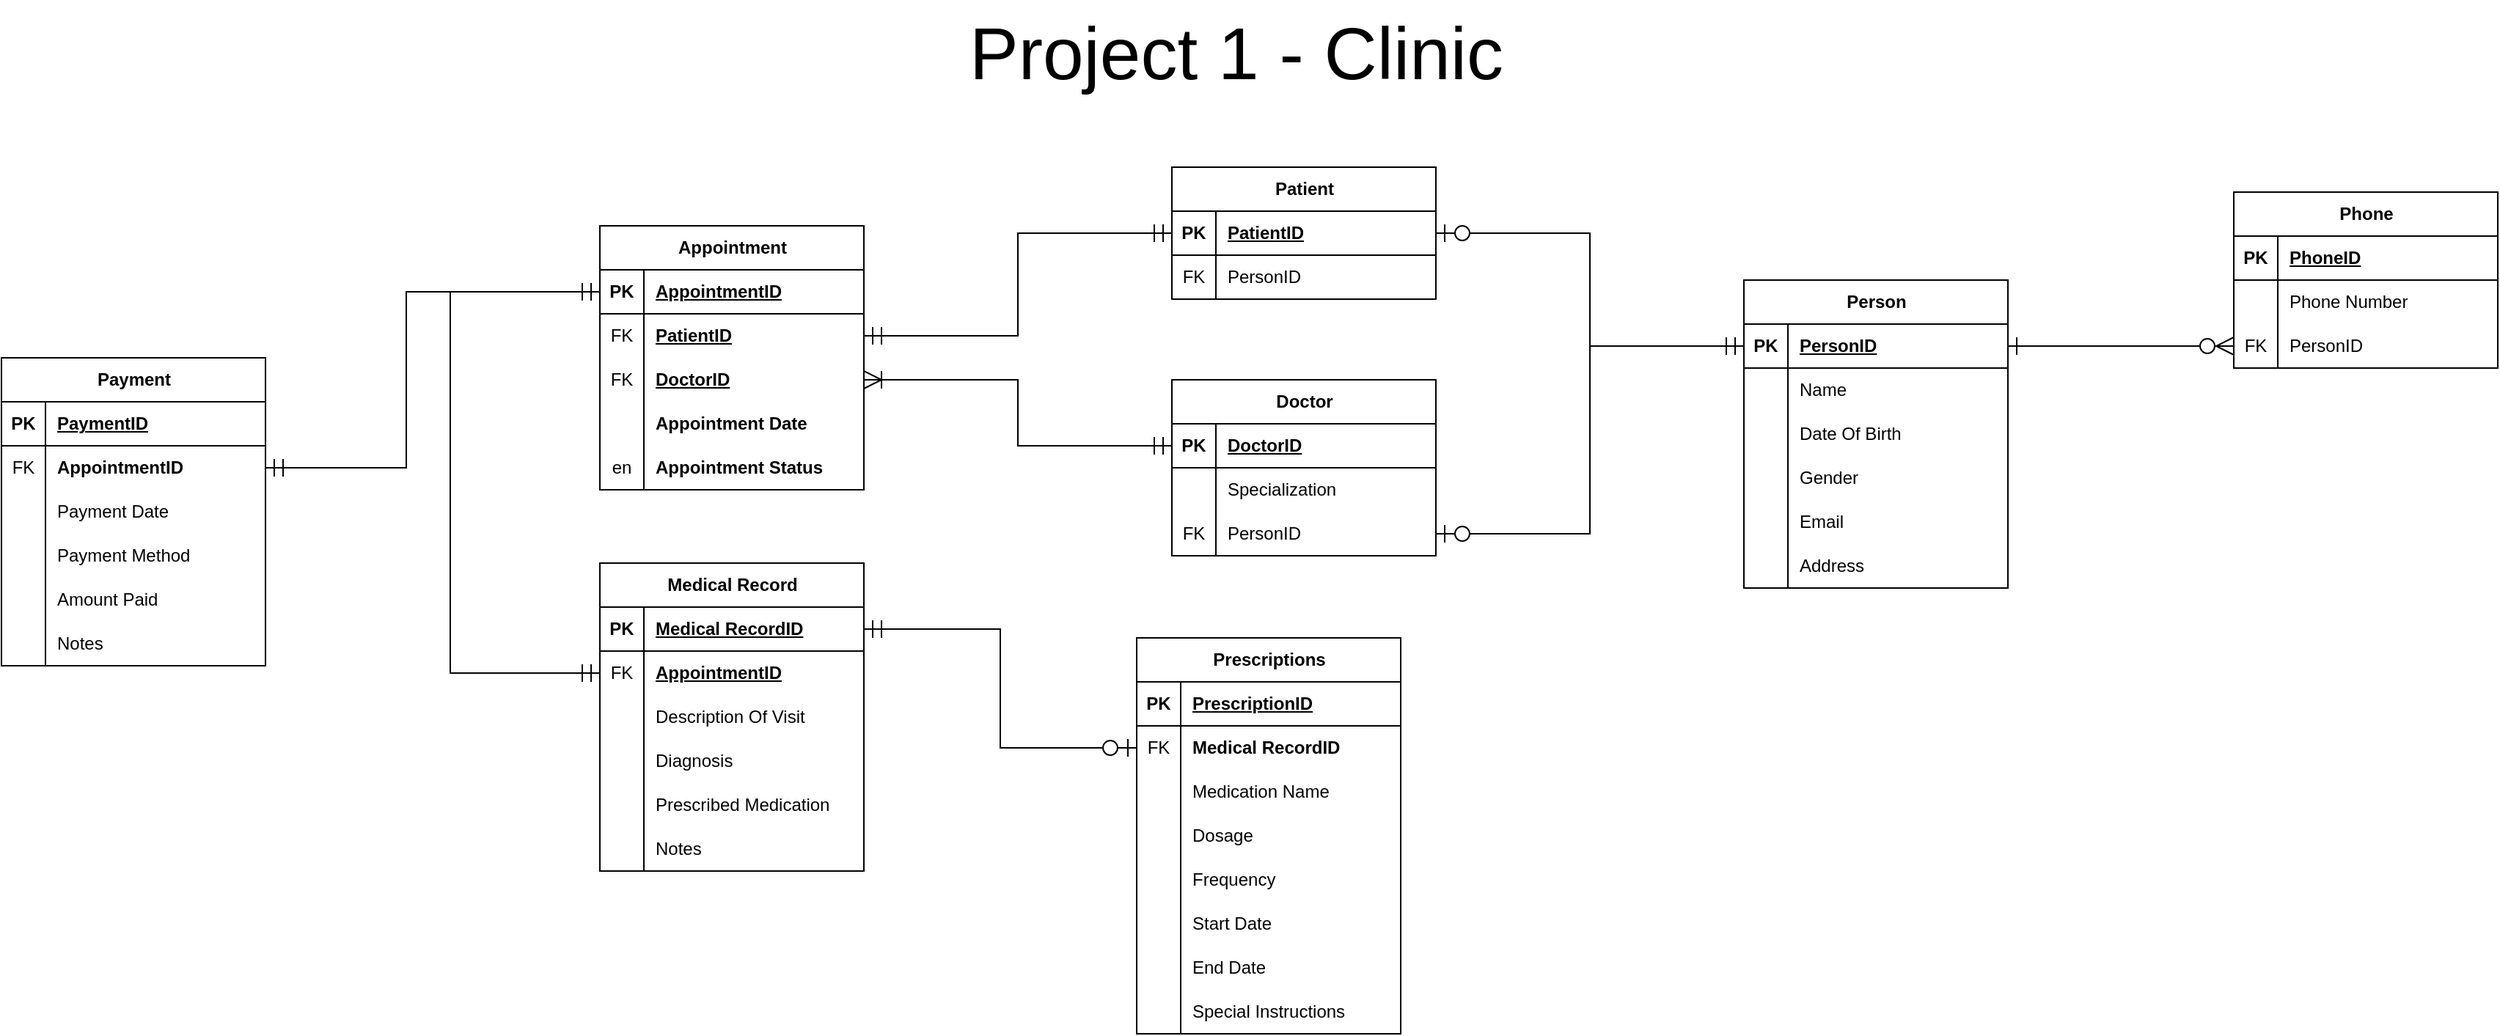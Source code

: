 <mxfile version="24.4.6" type="device">
  <diagram name="Page-1" id="sollO8gdgz1tEUIQxANr">
    <mxGraphModel dx="2232" dy="1382" grid="0" gridSize="10" guides="1" tooltips="1" connect="1" arrows="1" fold="1" page="0" pageScale="1" pageWidth="827" pageHeight="1169" math="0" shadow="0">
      <root>
        <mxCell id="0" />
        <mxCell id="1" parent="0" />
        <mxCell id="BUMtzfQrT7jrrL1EDe_z-1" value="Person" style="shape=table;startSize=30;container=1;collapsible=1;childLayout=tableLayout;fixedRows=1;rowLines=0;fontStyle=1;align=center;resizeLast=1;html=1;" vertex="1" parent="1">
          <mxGeometry x="799" y="115" width="180" height="210" as="geometry" />
        </mxCell>
        <mxCell id="BUMtzfQrT7jrrL1EDe_z-2" value="" style="shape=tableRow;horizontal=0;startSize=0;swimlaneHead=0;swimlaneBody=0;fillColor=none;collapsible=0;dropTarget=0;points=[[0,0.5],[1,0.5]];portConstraint=eastwest;top=0;left=0;right=0;bottom=1;" vertex="1" parent="BUMtzfQrT7jrrL1EDe_z-1">
          <mxGeometry y="30" width="180" height="30" as="geometry" />
        </mxCell>
        <mxCell id="BUMtzfQrT7jrrL1EDe_z-3" value="PK" style="shape=partialRectangle;connectable=0;fillColor=none;top=0;left=0;bottom=0;right=0;fontStyle=1;overflow=hidden;whiteSpace=wrap;html=1;" vertex="1" parent="BUMtzfQrT7jrrL1EDe_z-2">
          <mxGeometry width="30" height="30" as="geometry">
            <mxRectangle width="30" height="30" as="alternateBounds" />
          </mxGeometry>
        </mxCell>
        <mxCell id="BUMtzfQrT7jrrL1EDe_z-4" value="PersonID" style="shape=partialRectangle;connectable=0;fillColor=none;top=0;left=0;bottom=0;right=0;align=left;spacingLeft=6;fontStyle=5;overflow=hidden;whiteSpace=wrap;html=1;" vertex="1" parent="BUMtzfQrT7jrrL1EDe_z-2">
          <mxGeometry x="30" width="150" height="30" as="geometry">
            <mxRectangle width="150" height="30" as="alternateBounds" />
          </mxGeometry>
        </mxCell>
        <mxCell id="BUMtzfQrT7jrrL1EDe_z-5" value="" style="shape=tableRow;horizontal=0;startSize=0;swimlaneHead=0;swimlaneBody=0;fillColor=none;collapsible=0;dropTarget=0;points=[[0,0.5],[1,0.5]];portConstraint=eastwest;top=0;left=0;right=0;bottom=0;" vertex="1" parent="BUMtzfQrT7jrrL1EDe_z-1">
          <mxGeometry y="60" width="180" height="30" as="geometry" />
        </mxCell>
        <mxCell id="BUMtzfQrT7jrrL1EDe_z-6" value="" style="shape=partialRectangle;connectable=0;fillColor=none;top=0;left=0;bottom=0;right=0;editable=1;overflow=hidden;whiteSpace=wrap;html=1;" vertex="1" parent="BUMtzfQrT7jrrL1EDe_z-5">
          <mxGeometry width="30" height="30" as="geometry">
            <mxRectangle width="30" height="30" as="alternateBounds" />
          </mxGeometry>
        </mxCell>
        <mxCell id="BUMtzfQrT7jrrL1EDe_z-7" value="Name" style="shape=partialRectangle;connectable=0;fillColor=none;top=0;left=0;bottom=0;right=0;align=left;spacingLeft=6;overflow=hidden;whiteSpace=wrap;html=1;" vertex="1" parent="BUMtzfQrT7jrrL1EDe_z-5">
          <mxGeometry x="30" width="150" height="30" as="geometry">
            <mxRectangle width="150" height="30" as="alternateBounds" />
          </mxGeometry>
        </mxCell>
        <mxCell id="BUMtzfQrT7jrrL1EDe_z-8" value="" style="shape=tableRow;horizontal=0;startSize=0;swimlaneHead=0;swimlaneBody=0;fillColor=none;collapsible=0;dropTarget=0;points=[[0,0.5],[1,0.5]];portConstraint=eastwest;top=0;left=0;right=0;bottom=0;" vertex="1" parent="BUMtzfQrT7jrrL1EDe_z-1">
          <mxGeometry y="90" width="180" height="30" as="geometry" />
        </mxCell>
        <mxCell id="BUMtzfQrT7jrrL1EDe_z-9" value="" style="shape=partialRectangle;connectable=0;fillColor=none;top=0;left=0;bottom=0;right=0;editable=1;overflow=hidden;whiteSpace=wrap;html=1;" vertex="1" parent="BUMtzfQrT7jrrL1EDe_z-8">
          <mxGeometry width="30" height="30" as="geometry">
            <mxRectangle width="30" height="30" as="alternateBounds" />
          </mxGeometry>
        </mxCell>
        <mxCell id="BUMtzfQrT7jrrL1EDe_z-10" value="Date Of Birth" style="shape=partialRectangle;connectable=0;fillColor=none;top=0;left=0;bottom=0;right=0;align=left;spacingLeft=6;overflow=hidden;whiteSpace=wrap;html=1;" vertex="1" parent="BUMtzfQrT7jrrL1EDe_z-8">
          <mxGeometry x="30" width="150" height="30" as="geometry">
            <mxRectangle width="150" height="30" as="alternateBounds" />
          </mxGeometry>
        </mxCell>
        <mxCell id="BUMtzfQrT7jrrL1EDe_z-11" value="" style="shape=tableRow;horizontal=0;startSize=0;swimlaneHead=0;swimlaneBody=0;fillColor=none;collapsible=0;dropTarget=0;points=[[0,0.5],[1,0.5]];portConstraint=eastwest;top=0;left=0;right=0;bottom=0;" vertex="1" parent="BUMtzfQrT7jrrL1EDe_z-1">
          <mxGeometry y="120" width="180" height="30" as="geometry" />
        </mxCell>
        <mxCell id="BUMtzfQrT7jrrL1EDe_z-12" value="" style="shape=partialRectangle;connectable=0;fillColor=none;top=0;left=0;bottom=0;right=0;editable=1;overflow=hidden;whiteSpace=wrap;html=1;" vertex="1" parent="BUMtzfQrT7jrrL1EDe_z-11">
          <mxGeometry width="30" height="30" as="geometry">
            <mxRectangle width="30" height="30" as="alternateBounds" />
          </mxGeometry>
        </mxCell>
        <mxCell id="BUMtzfQrT7jrrL1EDe_z-13" value="Gender" style="shape=partialRectangle;connectable=0;fillColor=none;top=0;left=0;bottom=0;right=0;align=left;spacingLeft=6;overflow=hidden;whiteSpace=wrap;html=1;" vertex="1" parent="BUMtzfQrT7jrrL1EDe_z-11">
          <mxGeometry x="30" width="150" height="30" as="geometry">
            <mxRectangle width="150" height="30" as="alternateBounds" />
          </mxGeometry>
        </mxCell>
        <mxCell id="BUMtzfQrT7jrrL1EDe_z-31" value="" style="shape=tableRow;horizontal=0;startSize=0;swimlaneHead=0;swimlaneBody=0;fillColor=none;collapsible=0;dropTarget=0;points=[[0,0.5],[1,0.5]];portConstraint=eastwest;top=0;left=0;right=0;bottom=0;" vertex="1" parent="BUMtzfQrT7jrrL1EDe_z-1">
          <mxGeometry y="150" width="180" height="30" as="geometry" />
        </mxCell>
        <mxCell id="BUMtzfQrT7jrrL1EDe_z-32" value="" style="shape=partialRectangle;connectable=0;fillColor=none;top=0;left=0;bottom=0;right=0;editable=1;overflow=hidden;whiteSpace=wrap;html=1;" vertex="1" parent="BUMtzfQrT7jrrL1EDe_z-31">
          <mxGeometry width="30" height="30" as="geometry">
            <mxRectangle width="30" height="30" as="alternateBounds" />
          </mxGeometry>
        </mxCell>
        <mxCell id="BUMtzfQrT7jrrL1EDe_z-33" value="Email" style="shape=partialRectangle;connectable=0;fillColor=none;top=0;left=0;bottom=0;right=0;align=left;spacingLeft=6;overflow=hidden;whiteSpace=wrap;html=1;" vertex="1" parent="BUMtzfQrT7jrrL1EDe_z-31">
          <mxGeometry x="30" width="150" height="30" as="geometry">
            <mxRectangle width="150" height="30" as="alternateBounds" />
          </mxGeometry>
        </mxCell>
        <mxCell id="BUMtzfQrT7jrrL1EDe_z-34" value="" style="shape=tableRow;horizontal=0;startSize=0;swimlaneHead=0;swimlaneBody=0;fillColor=none;collapsible=0;dropTarget=0;points=[[0,0.5],[1,0.5]];portConstraint=eastwest;top=0;left=0;right=0;bottom=0;" vertex="1" parent="BUMtzfQrT7jrrL1EDe_z-1">
          <mxGeometry y="180" width="180" height="30" as="geometry" />
        </mxCell>
        <mxCell id="BUMtzfQrT7jrrL1EDe_z-35" value="" style="shape=partialRectangle;connectable=0;fillColor=none;top=0;left=0;bottom=0;right=0;editable=1;overflow=hidden;whiteSpace=wrap;html=1;" vertex="1" parent="BUMtzfQrT7jrrL1EDe_z-34">
          <mxGeometry width="30" height="30" as="geometry">
            <mxRectangle width="30" height="30" as="alternateBounds" />
          </mxGeometry>
        </mxCell>
        <mxCell id="BUMtzfQrT7jrrL1EDe_z-36" value="Address" style="shape=partialRectangle;connectable=0;fillColor=none;top=0;left=0;bottom=0;right=0;align=left;spacingLeft=6;overflow=hidden;whiteSpace=wrap;html=1;" vertex="1" parent="BUMtzfQrT7jrrL1EDe_z-34">
          <mxGeometry x="30" width="150" height="30" as="geometry">
            <mxRectangle width="150" height="30" as="alternateBounds" />
          </mxGeometry>
        </mxCell>
        <mxCell id="BUMtzfQrT7jrrL1EDe_z-14" value="Phone" style="shape=table;startSize=30;container=1;collapsible=1;childLayout=tableLayout;fixedRows=1;rowLines=0;fontStyle=1;align=center;resizeLast=1;html=1;" vertex="1" parent="1">
          <mxGeometry x="1133" y="55" width="180" height="120" as="geometry" />
        </mxCell>
        <mxCell id="BUMtzfQrT7jrrL1EDe_z-15" value="" style="shape=tableRow;horizontal=0;startSize=0;swimlaneHead=0;swimlaneBody=0;fillColor=none;collapsible=0;dropTarget=0;points=[[0,0.5],[1,0.5]];portConstraint=eastwest;top=0;left=0;right=0;bottom=1;" vertex="1" parent="BUMtzfQrT7jrrL1EDe_z-14">
          <mxGeometry y="30" width="180" height="30" as="geometry" />
        </mxCell>
        <mxCell id="BUMtzfQrT7jrrL1EDe_z-16" value="PK" style="shape=partialRectangle;connectable=0;fillColor=none;top=0;left=0;bottom=0;right=0;fontStyle=1;overflow=hidden;whiteSpace=wrap;html=1;" vertex="1" parent="BUMtzfQrT7jrrL1EDe_z-15">
          <mxGeometry width="30" height="30" as="geometry">
            <mxRectangle width="30" height="30" as="alternateBounds" />
          </mxGeometry>
        </mxCell>
        <mxCell id="BUMtzfQrT7jrrL1EDe_z-17" value="PhoneID" style="shape=partialRectangle;connectable=0;fillColor=none;top=0;left=0;bottom=0;right=0;align=left;spacingLeft=6;fontStyle=5;overflow=hidden;whiteSpace=wrap;html=1;" vertex="1" parent="BUMtzfQrT7jrrL1EDe_z-15">
          <mxGeometry x="30" width="150" height="30" as="geometry">
            <mxRectangle width="150" height="30" as="alternateBounds" />
          </mxGeometry>
        </mxCell>
        <mxCell id="BUMtzfQrT7jrrL1EDe_z-18" value="" style="shape=tableRow;horizontal=0;startSize=0;swimlaneHead=0;swimlaneBody=0;fillColor=none;collapsible=0;dropTarget=0;points=[[0,0.5],[1,0.5]];portConstraint=eastwest;top=0;left=0;right=0;bottom=0;" vertex="1" parent="BUMtzfQrT7jrrL1EDe_z-14">
          <mxGeometry y="60" width="180" height="30" as="geometry" />
        </mxCell>
        <mxCell id="BUMtzfQrT7jrrL1EDe_z-19" value="" style="shape=partialRectangle;connectable=0;fillColor=none;top=0;left=0;bottom=0;right=0;editable=1;overflow=hidden;whiteSpace=wrap;html=1;" vertex="1" parent="BUMtzfQrT7jrrL1EDe_z-18">
          <mxGeometry width="30" height="30" as="geometry">
            <mxRectangle width="30" height="30" as="alternateBounds" />
          </mxGeometry>
        </mxCell>
        <mxCell id="BUMtzfQrT7jrrL1EDe_z-20" value="Phone Number" style="shape=partialRectangle;connectable=0;fillColor=none;top=0;left=0;bottom=0;right=0;align=left;spacingLeft=6;overflow=hidden;whiteSpace=wrap;html=1;" vertex="1" parent="BUMtzfQrT7jrrL1EDe_z-18">
          <mxGeometry x="30" width="150" height="30" as="geometry">
            <mxRectangle width="150" height="30" as="alternateBounds" />
          </mxGeometry>
        </mxCell>
        <mxCell id="BUMtzfQrT7jrrL1EDe_z-24" value="" style="shape=tableRow;horizontal=0;startSize=0;swimlaneHead=0;swimlaneBody=0;fillColor=none;collapsible=0;dropTarget=0;points=[[0,0.5],[1,0.5]];portConstraint=eastwest;top=0;left=0;right=0;bottom=0;" vertex="1" parent="BUMtzfQrT7jrrL1EDe_z-14">
          <mxGeometry y="90" width="180" height="30" as="geometry" />
        </mxCell>
        <mxCell id="BUMtzfQrT7jrrL1EDe_z-25" value="FK" style="shape=partialRectangle;connectable=0;fillColor=none;top=0;left=0;bottom=0;right=0;editable=1;overflow=hidden;whiteSpace=wrap;html=1;" vertex="1" parent="BUMtzfQrT7jrrL1EDe_z-24">
          <mxGeometry width="30" height="30" as="geometry">
            <mxRectangle width="30" height="30" as="alternateBounds" />
          </mxGeometry>
        </mxCell>
        <mxCell id="BUMtzfQrT7jrrL1EDe_z-26" value="PersonID" style="shape=partialRectangle;connectable=0;fillColor=none;top=0;left=0;bottom=0;right=0;align=left;spacingLeft=6;overflow=hidden;whiteSpace=wrap;html=1;" vertex="1" parent="BUMtzfQrT7jrrL1EDe_z-24">
          <mxGeometry x="30" width="150" height="30" as="geometry">
            <mxRectangle width="150" height="30" as="alternateBounds" />
          </mxGeometry>
        </mxCell>
        <mxCell id="BUMtzfQrT7jrrL1EDe_z-30" style="edgeStyle=orthogonalEdgeStyle;rounded=0;orthogonalLoop=1;jettySize=auto;html=1;entryX=1;entryY=0.5;entryDx=0;entryDy=0;endSize=10;startSize=10;endArrow=ERone;endFill=0;startArrow=ERzeroToMany;startFill=0;" edge="1" parent="1" source="BUMtzfQrT7jrrL1EDe_z-24" target="BUMtzfQrT7jrrL1EDe_z-2">
          <mxGeometry relative="1" as="geometry" />
        </mxCell>
        <mxCell id="BUMtzfQrT7jrrL1EDe_z-37" value="Patient" style="shape=table;startSize=30;container=1;collapsible=1;childLayout=tableLayout;fixedRows=1;rowLines=0;fontStyle=1;align=center;resizeLast=1;html=1;" vertex="1" parent="1">
          <mxGeometry x="409" y="38" width="180" height="90" as="geometry" />
        </mxCell>
        <mxCell id="BUMtzfQrT7jrrL1EDe_z-38" value="" style="shape=tableRow;horizontal=0;startSize=0;swimlaneHead=0;swimlaneBody=0;fillColor=none;collapsible=0;dropTarget=0;points=[[0,0.5],[1,0.5]];portConstraint=eastwest;top=0;left=0;right=0;bottom=1;" vertex="1" parent="BUMtzfQrT7jrrL1EDe_z-37">
          <mxGeometry y="30" width="180" height="30" as="geometry" />
        </mxCell>
        <mxCell id="BUMtzfQrT7jrrL1EDe_z-39" value="PK" style="shape=partialRectangle;connectable=0;fillColor=none;top=0;left=0;bottom=0;right=0;fontStyle=1;overflow=hidden;whiteSpace=wrap;html=1;" vertex="1" parent="BUMtzfQrT7jrrL1EDe_z-38">
          <mxGeometry width="30" height="30" as="geometry">
            <mxRectangle width="30" height="30" as="alternateBounds" />
          </mxGeometry>
        </mxCell>
        <mxCell id="BUMtzfQrT7jrrL1EDe_z-40" value="PatientID" style="shape=partialRectangle;connectable=0;fillColor=none;top=0;left=0;bottom=0;right=0;align=left;spacingLeft=6;fontStyle=5;overflow=hidden;whiteSpace=wrap;html=1;" vertex="1" parent="BUMtzfQrT7jrrL1EDe_z-38">
          <mxGeometry x="30" width="150" height="30" as="geometry">
            <mxRectangle width="150" height="30" as="alternateBounds" />
          </mxGeometry>
        </mxCell>
        <mxCell id="BUMtzfQrT7jrrL1EDe_z-41" value="" style="shape=tableRow;horizontal=0;startSize=0;swimlaneHead=0;swimlaneBody=0;fillColor=none;collapsible=0;dropTarget=0;points=[[0,0.5],[1,0.5]];portConstraint=eastwest;top=0;left=0;right=0;bottom=0;" vertex="1" parent="BUMtzfQrT7jrrL1EDe_z-37">
          <mxGeometry y="60" width="180" height="30" as="geometry" />
        </mxCell>
        <mxCell id="BUMtzfQrT7jrrL1EDe_z-42" value="FK" style="shape=partialRectangle;connectable=0;fillColor=none;top=0;left=0;bottom=0;right=0;editable=1;overflow=hidden;whiteSpace=wrap;html=1;" vertex="1" parent="BUMtzfQrT7jrrL1EDe_z-41">
          <mxGeometry width="30" height="30" as="geometry">
            <mxRectangle width="30" height="30" as="alternateBounds" />
          </mxGeometry>
        </mxCell>
        <mxCell id="BUMtzfQrT7jrrL1EDe_z-43" value="PersonID" style="shape=partialRectangle;connectable=0;fillColor=none;top=0;left=0;bottom=0;right=0;align=left;spacingLeft=6;overflow=hidden;whiteSpace=wrap;html=1;" vertex="1" parent="BUMtzfQrT7jrrL1EDe_z-41">
          <mxGeometry x="30" width="150" height="30" as="geometry">
            <mxRectangle width="150" height="30" as="alternateBounds" />
          </mxGeometry>
        </mxCell>
        <mxCell id="BUMtzfQrT7jrrL1EDe_z-50" style="edgeStyle=orthogonalEdgeStyle;rounded=0;orthogonalLoop=1;jettySize=auto;html=1;endArrow=ERzeroToOne;endFill=0;startArrow=ERmandOne;startFill=0;endSize=10;startSize=10;" edge="1" parent="1" source="BUMtzfQrT7jrrL1EDe_z-2" target="BUMtzfQrT7jrrL1EDe_z-38">
          <mxGeometry relative="1" as="geometry" />
        </mxCell>
        <mxCell id="BUMtzfQrT7jrrL1EDe_z-51" value="Doctor" style="shape=table;startSize=30;container=1;collapsible=1;childLayout=tableLayout;fixedRows=1;rowLines=0;fontStyle=1;align=center;resizeLast=1;html=1;" vertex="1" parent="1">
          <mxGeometry x="409" y="183" width="180" height="120" as="geometry" />
        </mxCell>
        <mxCell id="BUMtzfQrT7jrrL1EDe_z-52" value="" style="shape=tableRow;horizontal=0;startSize=0;swimlaneHead=0;swimlaneBody=0;fillColor=none;collapsible=0;dropTarget=0;points=[[0,0.5],[1,0.5]];portConstraint=eastwest;top=0;left=0;right=0;bottom=1;" vertex="1" parent="BUMtzfQrT7jrrL1EDe_z-51">
          <mxGeometry y="30" width="180" height="30" as="geometry" />
        </mxCell>
        <mxCell id="BUMtzfQrT7jrrL1EDe_z-53" value="PK" style="shape=partialRectangle;connectable=0;fillColor=none;top=0;left=0;bottom=0;right=0;fontStyle=1;overflow=hidden;whiteSpace=wrap;html=1;" vertex="1" parent="BUMtzfQrT7jrrL1EDe_z-52">
          <mxGeometry width="30" height="30" as="geometry">
            <mxRectangle width="30" height="30" as="alternateBounds" />
          </mxGeometry>
        </mxCell>
        <mxCell id="BUMtzfQrT7jrrL1EDe_z-54" value="&lt;span style=&quot;text-align: center; text-wrap: nowrap;&quot;&gt;DoctorID&lt;/span&gt;" style="shape=partialRectangle;connectable=0;fillColor=none;top=0;left=0;bottom=0;right=0;align=left;spacingLeft=6;fontStyle=5;overflow=hidden;whiteSpace=wrap;html=1;" vertex="1" parent="BUMtzfQrT7jrrL1EDe_z-52">
          <mxGeometry x="30" width="150" height="30" as="geometry">
            <mxRectangle width="150" height="30" as="alternateBounds" />
          </mxGeometry>
        </mxCell>
        <mxCell id="BUMtzfQrT7jrrL1EDe_z-55" value="" style="shape=tableRow;horizontal=0;startSize=0;swimlaneHead=0;swimlaneBody=0;fillColor=none;collapsible=0;dropTarget=0;points=[[0,0.5],[1,0.5]];portConstraint=eastwest;top=0;left=0;right=0;bottom=0;" vertex="1" parent="BUMtzfQrT7jrrL1EDe_z-51">
          <mxGeometry y="60" width="180" height="30" as="geometry" />
        </mxCell>
        <mxCell id="BUMtzfQrT7jrrL1EDe_z-56" value="" style="shape=partialRectangle;connectable=0;fillColor=none;top=0;left=0;bottom=0;right=0;editable=1;overflow=hidden;whiteSpace=wrap;html=1;" vertex="1" parent="BUMtzfQrT7jrrL1EDe_z-55">
          <mxGeometry width="30" height="30" as="geometry">
            <mxRectangle width="30" height="30" as="alternateBounds" />
          </mxGeometry>
        </mxCell>
        <mxCell id="BUMtzfQrT7jrrL1EDe_z-57" value="Specialization" style="shape=partialRectangle;connectable=0;fillColor=none;top=0;left=0;bottom=0;right=0;align=left;spacingLeft=6;overflow=hidden;whiteSpace=wrap;html=1;" vertex="1" parent="BUMtzfQrT7jrrL1EDe_z-55">
          <mxGeometry x="30" width="150" height="30" as="geometry">
            <mxRectangle width="150" height="30" as="alternateBounds" />
          </mxGeometry>
        </mxCell>
        <mxCell id="BUMtzfQrT7jrrL1EDe_z-58" value="" style="shape=tableRow;horizontal=0;startSize=0;swimlaneHead=0;swimlaneBody=0;fillColor=none;collapsible=0;dropTarget=0;points=[[0,0.5],[1,0.5]];portConstraint=eastwest;top=0;left=0;right=0;bottom=0;" vertex="1" parent="BUMtzfQrT7jrrL1EDe_z-51">
          <mxGeometry y="90" width="180" height="30" as="geometry" />
        </mxCell>
        <mxCell id="BUMtzfQrT7jrrL1EDe_z-59" value="FK" style="shape=partialRectangle;connectable=0;fillColor=none;top=0;left=0;bottom=0;right=0;editable=1;overflow=hidden;whiteSpace=wrap;html=1;" vertex="1" parent="BUMtzfQrT7jrrL1EDe_z-58">
          <mxGeometry width="30" height="30" as="geometry">
            <mxRectangle width="30" height="30" as="alternateBounds" />
          </mxGeometry>
        </mxCell>
        <mxCell id="BUMtzfQrT7jrrL1EDe_z-60" value="PersonID" style="shape=partialRectangle;connectable=0;fillColor=none;top=0;left=0;bottom=0;right=0;align=left;spacingLeft=6;overflow=hidden;whiteSpace=wrap;html=1;" vertex="1" parent="BUMtzfQrT7jrrL1EDe_z-58">
          <mxGeometry x="30" width="150" height="30" as="geometry">
            <mxRectangle width="150" height="30" as="alternateBounds" />
          </mxGeometry>
        </mxCell>
        <mxCell id="BUMtzfQrT7jrrL1EDe_z-64" style="edgeStyle=orthogonalEdgeStyle;rounded=0;orthogonalLoop=1;jettySize=auto;html=1;startArrow=ERmandOne;startFill=0;endArrow=ERzeroToOne;endFill=0;endSize=10;startSize=10;" edge="1" parent="1" source="BUMtzfQrT7jrrL1EDe_z-2" target="BUMtzfQrT7jrrL1EDe_z-58">
          <mxGeometry relative="1" as="geometry">
            <mxPoint x="656" y="269" as="targetPoint" />
          </mxGeometry>
        </mxCell>
        <mxCell id="BUMtzfQrT7jrrL1EDe_z-65" value="Appointment" style="shape=table;startSize=30;container=1;collapsible=1;childLayout=tableLayout;fixedRows=1;rowLines=0;fontStyle=1;align=center;resizeLast=1;html=1;" vertex="1" parent="1">
          <mxGeometry x="19" y="78" width="180" height="180" as="geometry" />
        </mxCell>
        <mxCell id="BUMtzfQrT7jrrL1EDe_z-66" value="" style="shape=tableRow;horizontal=0;startSize=0;swimlaneHead=0;swimlaneBody=0;fillColor=none;collapsible=0;dropTarget=0;points=[[0,0.5],[1,0.5]];portConstraint=eastwest;top=0;left=0;right=0;bottom=1;" vertex="1" parent="BUMtzfQrT7jrrL1EDe_z-65">
          <mxGeometry y="30" width="180" height="30" as="geometry" />
        </mxCell>
        <mxCell id="BUMtzfQrT7jrrL1EDe_z-67" value="PK" style="shape=partialRectangle;connectable=0;fillColor=none;top=0;left=0;bottom=0;right=0;fontStyle=1;overflow=hidden;whiteSpace=wrap;html=1;" vertex="1" parent="BUMtzfQrT7jrrL1EDe_z-66">
          <mxGeometry width="30" height="30" as="geometry">
            <mxRectangle width="30" height="30" as="alternateBounds" />
          </mxGeometry>
        </mxCell>
        <mxCell id="BUMtzfQrT7jrrL1EDe_z-68" value="AppointmentID" style="shape=partialRectangle;connectable=0;fillColor=none;top=0;left=0;bottom=0;right=0;align=left;spacingLeft=6;fontStyle=5;overflow=hidden;whiteSpace=wrap;html=1;" vertex="1" parent="BUMtzfQrT7jrrL1EDe_z-66">
          <mxGeometry x="30" width="150" height="30" as="geometry">
            <mxRectangle width="150" height="30" as="alternateBounds" />
          </mxGeometry>
        </mxCell>
        <mxCell id="BUMtzfQrT7jrrL1EDe_z-69" value="" style="shape=tableRow;horizontal=0;startSize=0;swimlaneHead=0;swimlaneBody=0;fillColor=none;collapsible=0;dropTarget=0;points=[[0,0.5],[1,0.5]];portConstraint=eastwest;top=0;left=0;right=0;bottom=0;" vertex="1" parent="BUMtzfQrT7jrrL1EDe_z-65">
          <mxGeometry y="60" width="180" height="30" as="geometry" />
        </mxCell>
        <mxCell id="BUMtzfQrT7jrrL1EDe_z-70" value="FK" style="shape=partialRectangle;connectable=0;fillColor=none;top=0;left=0;bottom=0;right=0;editable=1;overflow=hidden;whiteSpace=wrap;html=1;" vertex="1" parent="BUMtzfQrT7jrrL1EDe_z-69">
          <mxGeometry width="30" height="30" as="geometry">
            <mxRectangle width="30" height="30" as="alternateBounds" />
          </mxGeometry>
        </mxCell>
        <mxCell id="BUMtzfQrT7jrrL1EDe_z-71" value="&lt;span style=&quot;font-weight: 700; text-decoration-line: underline;&quot;&gt;PatientID&lt;/span&gt;" style="shape=partialRectangle;connectable=0;fillColor=none;top=0;left=0;bottom=0;right=0;align=left;spacingLeft=6;overflow=hidden;whiteSpace=wrap;html=1;" vertex="1" parent="BUMtzfQrT7jrrL1EDe_z-69">
          <mxGeometry x="30" width="150" height="30" as="geometry">
            <mxRectangle width="150" height="30" as="alternateBounds" />
          </mxGeometry>
        </mxCell>
        <mxCell id="BUMtzfQrT7jrrL1EDe_z-72" value="" style="shape=tableRow;horizontal=0;startSize=0;swimlaneHead=0;swimlaneBody=0;fillColor=none;collapsible=0;dropTarget=0;points=[[0,0.5],[1,0.5]];portConstraint=eastwest;top=0;left=0;right=0;bottom=0;" vertex="1" parent="BUMtzfQrT7jrrL1EDe_z-65">
          <mxGeometry y="90" width="180" height="30" as="geometry" />
        </mxCell>
        <mxCell id="BUMtzfQrT7jrrL1EDe_z-73" value="FK" style="shape=partialRectangle;connectable=0;fillColor=none;top=0;left=0;bottom=0;right=0;editable=1;overflow=hidden;whiteSpace=wrap;html=1;" vertex="1" parent="BUMtzfQrT7jrrL1EDe_z-72">
          <mxGeometry width="30" height="30" as="geometry">
            <mxRectangle width="30" height="30" as="alternateBounds" />
          </mxGeometry>
        </mxCell>
        <mxCell id="BUMtzfQrT7jrrL1EDe_z-74" value="&lt;span style=&quot;font-weight: 700; text-align: center; text-wrap: nowrap; text-decoration-line: underline;&quot;&gt;DoctorID&lt;/span&gt;" style="shape=partialRectangle;connectable=0;fillColor=none;top=0;left=0;bottom=0;right=0;align=left;spacingLeft=6;overflow=hidden;whiteSpace=wrap;html=1;" vertex="1" parent="BUMtzfQrT7jrrL1EDe_z-72">
          <mxGeometry x="30" width="150" height="30" as="geometry">
            <mxRectangle width="150" height="30" as="alternateBounds" />
          </mxGeometry>
        </mxCell>
        <mxCell id="BUMtzfQrT7jrrL1EDe_z-75" value="" style="shape=tableRow;horizontal=0;startSize=0;swimlaneHead=0;swimlaneBody=0;fillColor=none;collapsible=0;dropTarget=0;points=[[0,0.5],[1,0.5]];portConstraint=eastwest;top=0;left=0;right=0;bottom=0;" vertex="1" parent="BUMtzfQrT7jrrL1EDe_z-65">
          <mxGeometry y="120" width="180" height="30" as="geometry" />
        </mxCell>
        <mxCell id="BUMtzfQrT7jrrL1EDe_z-76" value="" style="shape=partialRectangle;connectable=0;fillColor=none;top=0;left=0;bottom=0;right=0;editable=1;overflow=hidden;whiteSpace=wrap;html=1;" vertex="1" parent="BUMtzfQrT7jrrL1EDe_z-75">
          <mxGeometry width="30" height="30" as="geometry">
            <mxRectangle width="30" height="30" as="alternateBounds" />
          </mxGeometry>
        </mxCell>
        <mxCell id="BUMtzfQrT7jrrL1EDe_z-77" value="&lt;span style=&quot;font-weight: 700; text-align: center; text-wrap: nowrap;&quot;&gt;Appointment Date&lt;/span&gt;" style="shape=partialRectangle;connectable=0;fillColor=none;top=0;left=0;bottom=0;right=0;align=left;spacingLeft=6;overflow=hidden;whiteSpace=wrap;html=1;" vertex="1" parent="BUMtzfQrT7jrrL1EDe_z-75">
          <mxGeometry x="30" width="150" height="30" as="geometry">
            <mxRectangle width="150" height="30" as="alternateBounds" />
          </mxGeometry>
        </mxCell>
        <mxCell id="BUMtzfQrT7jrrL1EDe_z-78" value="" style="shape=tableRow;horizontal=0;startSize=0;swimlaneHead=0;swimlaneBody=0;fillColor=none;collapsible=0;dropTarget=0;points=[[0,0.5],[1,0.5]];portConstraint=eastwest;top=0;left=0;right=0;bottom=0;" vertex="1" parent="BUMtzfQrT7jrrL1EDe_z-65">
          <mxGeometry y="150" width="180" height="30" as="geometry" />
        </mxCell>
        <mxCell id="BUMtzfQrT7jrrL1EDe_z-79" value="en" style="shape=partialRectangle;connectable=0;fillColor=none;top=0;left=0;bottom=0;right=0;editable=1;overflow=hidden;whiteSpace=wrap;html=1;" vertex="1" parent="BUMtzfQrT7jrrL1EDe_z-78">
          <mxGeometry width="30" height="30" as="geometry">
            <mxRectangle width="30" height="30" as="alternateBounds" />
          </mxGeometry>
        </mxCell>
        <mxCell id="BUMtzfQrT7jrrL1EDe_z-80" value="&lt;span style=&quot;font-weight: 700; text-align: center; text-wrap: nowrap;&quot;&gt;Appointment Status&lt;/span&gt;" style="shape=partialRectangle;connectable=0;fillColor=none;top=0;left=0;bottom=0;right=0;align=left;spacingLeft=6;overflow=hidden;whiteSpace=wrap;html=1;" vertex="1" parent="BUMtzfQrT7jrrL1EDe_z-78">
          <mxGeometry x="30" width="150" height="30" as="geometry">
            <mxRectangle width="150" height="30" as="alternateBounds" />
          </mxGeometry>
        </mxCell>
        <mxCell id="BUMtzfQrT7jrrL1EDe_z-81" style="edgeStyle=orthogonalEdgeStyle;rounded=0;orthogonalLoop=1;jettySize=auto;html=1;endArrow=ERmandOne;endFill=0;startArrow=ERmandOne;startFill=0;endSize=10;startSize=10;" edge="1" parent="1" source="BUMtzfQrT7jrrL1EDe_z-38" target="BUMtzfQrT7jrrL1EDe_z-69">
          <mxGeometry relative="1" as="geometry" />
        </mxCell>
        <mxCell id="BUMtzfQrT7jrrL1EDe_z-82" style="edgeStyle=orthogonalEdgeStyle;rounded=0;orthogonalLoop=1;jettySize=auto;html=1;entryX=1;entryY=0.5;entryDx=0;entryDy=0;endArrow=ERoneToMany;endFill=0;startArrow=ERmandOne;startFill=0;endSize=10;startSize=10;" edge="1" parent="1" source="BUMtzfQrT7jrrL1EDe_z-52" target="BUMtzfQrT7jrrL1EDe_z-72">
          <mxGeometry relative="1" as="geometry" />
        </mxCell>
        <mxCell id="BUMtzfQrT7jrrL1EDe_z-83" value="Medical Record" style="shape=table;startSize=30;container=1;collapsible=1;childLayout=tableLayout;fixedRows=1;rowLines=0;fontStyle=1;align=center;resizeLast=1;html=1;" vertex="1" parent="1">
          <mxGeometry x="19" y="308" width="180" height="210" as="geometry" />
        </mxCell>
        <mxCell id="BUMtzfQrT7jrrL1EDe_z-84" value="" style="shape=tableRow;horizontal=0;startSize=0;swimlaneHead=0;swimlaneBody=0;fillColor=none;collapsible=0;dropTarget=0;points=[[0,0.5],[1,0.5]];portConstraint=eastwest;top=0;left=0;right=0;bottom=1;" vertex="1" parent="BUMtzfQrT7jrrL1EDe_z-83">
          <mxGeometry y="30" width="180" height="30" as="geometry" />
        </mxCell>
        <mxCell id="BUMtzfQrT7jrrL1EDe_z-85" value="PK" style="shape=partialRectangle;connectable=0;fillColor=none;top=0;left=0;bottom=0;right=0;fontStyle=1;overflow=hidden;whiteSpace=wrap;html=1;" vertex="1" parent="BUMtzfQrT7jrrL1EDe_z-84">
          <mxGeometry width="30" height="30" as="geometry">
            <mxRectangle width="30" height="30" as="alternateBounds" />
          </mxGeometry>
        </mxCell>
        <mxCell id="BUMtzfQrT7jrrL1EDe_z-86" value="&lt;span style=&quot;text-align: center; text-wrap: nowrap;&quot;&gt;Medical RecordID&lt;/span&gt;" style="shape=partialRectangle;connectable=0;fillColor=none;top=0;left=0;bottom=0;right=0;align=left;spacingLeft=6;fontStyle=5;overflow=hidden;whiteSpace=wrap;html=1;" vertex="1" parent="BUMtzfQrT7jrrL1EDe_z-84">
          <mxGeometry x="30" width="150" height="30" as="geometry">
            <mxRectangle width="150" height="30" as="alternateBounds" />
          </mxGeometry>
        </mxCell>
        <mxCell id="BUMtzfQrT7jrrL1EDe_z-87" value="" style="shape=tableRow;horizontal=0;startSize=0;swimlaneHead=0;swimlaneBody=0;fillColor=none;collapsible=0;dropTarget=0;points=[[0,0.5],[1,0.5]];portConstraint=eastwest;top=0;left=0;right=0;bottom=0;" vertex="1" parent="BUMtzfQrT7jrrL1EDe_z-83">
          <mxGeometry y="60" width="180" height="30" as="geometry" />
        </mxCell>
        <mxCell id="BUMtzfQrT7jrrL1EDe_z-88" value="FK" style="shape=partialRectangle;connectable=0;fillColor=none;top=0;left=0;bottom=0;right=0;editable=1;overflow=hidden;whiteSpace=wrap;html=1;" vertex="1" parent="BUMtzfQrT7jrrL1EDe_z-87">
          <mxGeometry width="30" height="30" as="geometry">
            <mxRectangle width="30" height="30" as="alternateBounds" />
          </mxGeometry>
        </mxCell>
        <mxCell id="BUMtzfQrT7jrrL1EDe_z-89" value="&lt;span style=&quot;font-weight: 700; text-decoration-line: underline;&quot;&gt;AppointmentID&lt;/span&gt;" style="shape=partialRectangle;connectable=0;fillColor=none;top=0;left=0;bottom=0;right=0;align=left;spacingLeft=6;overflow=hidden;whiteSpace=wrap;html=1;" vertex="1" parent="BUMtzfQrT7jrrL1EDe_z-87">
          <mxGeometry x="30" width="150" height="30" as="geometry">
            <mxRectangle width="150" height="30" as="alternateBounds" />
          </mxGeometry>
        </mxCell>
        <mxCell id="BUMtzfQrT7jrrL1EDe_z-93" value="" style="shape=tableRow;horizontal=0;startSize=0;swimlaneHead=0;swimlaneBody=0;fillColor=none;collapsible=0;dropTarget=0;points=[[0,0.5],[1,0.5]];portConstraint=eastwest;top=0;left=0;right=0;bottom=0;" vertex="1" parent="BUMtzfQrT7jrrL1EDe_z-83">
          <mxGeometry y="90" width="180" height="30" as="geometry" />
        </mxCell>
        <mxCell id="BUMtzfQrT7jrrL1EDe_z-94" value="" style="shape=partialRectangle;connectable=0;fillColor=none;top=0;left=0;bottom=0;right=0;editable=1;overflow=hidden;whiteSpace=wrap;html=1;" vertex="1" parent="BUMtzfQrT7jrrL1EDe_z-93">
          <mxGeometry width="30" height="30" as="geometry">
            <mxRectangle width="30" height="30" as="alternateBounds" />
          </mxGeometry>
        </mxCell>
        <mxCell id="BUMtzfQrT7jrrL1EDe_z-95" value="Description Of Visit" style="shape=partialRectangle;connectable=0;fillColor=none;top=0;left=0;bottom=0;right=0;align=left;spacingLeft=6;overflow=hidden;whiteSpace=wrap;html=1;" vertex="1" parent="BUMtzfQrT7jrrL1EDe_z-93">
          <mxGeometry x="30" width="150" height="30" as="geometry">
            <mxRectangle width="150" height="30" as="alternateBounds" />
          </mxGeometry>
        </mxCell>
        <mxCell id="BUMtzfQrT7jrrL1EDe_z-96" value="" style="shape=tableRow;horizontal=0;startSize=0;swimlaneHead=0;swimlaneBody=0;fillColor=none;collapsible=0;dropTarget=0;points=[[0,0.5],[1,0.5]];portConstraint=eastwest;top=0;left=0;right=0;bottom=0;" vertex="1" parent="BUMtzfQrT7jrrL1EDe_z-83">
          <mxGeometry y="120" width="180" height="30" as="geometry" />
        </mxCell>
        <mxCell id="BUMtzfQrT7jrrL1EDe_z-97" value="" style="shape=partialRectangle;connectable=0;fillColor=none;top=0;left=0;bottom=0;right=0;editable=1;overflow=hidden;whiteSpace=wrap;html=1;" vertex="1" parent="BUMtzfQrT7jrrL1EDe_z-96">
          <mxGeometry width="30" height="30" as="geometry">
            <mxRectangle width="30" height="30" as="alternateBounds" />
          </mxGeometry>
        </mxCell>
        <mxCell id="BUMtzfQrT7jrrL1EDe_z-98" value="Diagnosis" style="shape=partialRectangle;connectable=0;fillColor=none;top=0;left=0;bottom=0;right=0;align=left;spacingLeft=6;overflow=hidden;whiteSpace=wrap;html=1;" vertex="1" parent="BUMtzfQrT7jrrL1EDe_z-96">
          <mxGeometry x="30" width="150" height="30" as="geometry">
            <mxRectangle width="150" height="30" as="alternateBounds" />
          </mxGeometry>
        </mxCell>
        <mxCell id="BUMtzfQrT7jrrL1EDe_z-99" value="" style="shape=tableRow;horizontal=0;startSize=0;swimlaneHead=0;swimlaneBody=0;fillColor=none;collapsible=0;dropTarget=0;points=[[0,0.5],[1,0.5]];portConstraint=eastwest;top=0;left=0;right=0;bottom=0;" vertex="1" parent="BUMtzfQrT7jrrL1EDe_z-83">
          <mxGeometry y="150" width="180" height="30" as="geometry" />
        </mxCell>
        <mxCell id="BUMtzfQrT7jrrL1EDe_z-100" value="" style="shape=partialRectangle;connectable=0;fillColor=none;top=0;left=0;bottom=0;right=0;editable=1;overflow=hidden;whiteSpace=wrap;html=1;" vertex="1" parent="BUMtzfQrT7jrrL1EDe_z-99">
          <mxGeometry width="30" height="30" as="geometry">
            <mxRectangle width="30" height="30" as="alternateBounds" />
          </mxGeometry>
        </mxCell>
        <mxCell id="BUMtzfQrT7jrrL1EDe_z-101" value="Prescribed Medication" style="shape=partialRectangle;connectable=0;fillColor=none;top=0;left=0;bottom=0;right=0;align=left;spacingLeft=6;overflow=hidden;whiteSpace=wrap;html=1;" vertex="1" parent="BUMtzfQrT7jrrL1EDe_z-99">
          <mxGeometry x="30" width="150" height="30" as="geometry">
            <mxRectangle width="150" height="30" as="alternateBounds" />
          </mxGeometry>
        </mxCell>
        <mxCell id="BUMtzfQrT7jrrL1EDe_z-102" value="" style="shape=tableRow;horizontal=0;startSize=0;swimlaneHead=0;swimlaneBody=0;fillColor=none;collapsible=0;dropTarget=0;points=[[0,0.5],[1,0.5]];portConstraint=eastwest;top=0;left=0;right=0;bottom=0;" vertex="1" parent="BUMtzfQrT7jrrL1EDe_z-83">
          <mxGeometry y="180" width="180" height="30" as="geometry" />
        </mxCell>
        <mxCell id="BUMtzfQrT7jrrL1EDe_z-103" value="" style="shape=partialRectangle;connectable=0;fillColor=none;top=0;left=0;bottom=0;right=0;editable=1;overflow=hidden;whiteSpace=wrap;html=1;" vertex="1" parent="BUMtzfQrT7jrrL1EDe_z-102">
          <mxGeometry width="30" height="30" as="geometry">
            <mxRectangle width="30" height="30" as="alternateBounds" />
          </mxGeometry>
        </mxCell>
        <mxCell id="BUMtzfQrT7jrrL1EDe_z-104" value="Notes" style="shape=partialRectangle;connectable=0;fillColor=none;top=0;left=0;bottom=0;right=0;align=left;spacingLeft=6;overflow=hidden;whiteSpace=wrap;html=1;" vertex="1" parent="BUMtzfQrT7jrrL1EDe_z-102">
          <mxGeometry x="30" width="150" height="30" as="geometry">
            <mxRectangle width="150" height="30" as="alternateBounds" />
          </mxGeometry>
        </mxCell>
        <mxCell id="BUMtzfQrT7jrrL1EDe_z-105" style="edgeStyle=orthogonalEdgeStyle;rounded=0;orthogonalLoop=1;jettySize=auto;html=1;entryX=0;entryY=0.5;entryDx=0;entryDy=0;endArrow=ERmandOne;endFill=0;startArrow=ERmandOne;startFill=0;endSize=10;startSize=10;" edge="1" parent="1" source="BUMtzfQrT7jrrL1EDe_z-87" target="BUMtzfQrT7jrrL1EDe_z-66">
          <mxGeometry relative="1" as="geometry">
            <Array as="points">
              <mxPoint x="-83" y="383" />
              <mxPoint x="-83" y="123" />
            </Array>
          </mxGeometry>
        </mxCell>
        <mxCell id="BUMtzfQrT7jrrL1EDe_z-106" value="Prescriptions" style="shape=table;startSize=30;container=1;collapsible=1;childLayout=tableLayout;fixedRows=1;rowLines=0;fontStyle=1;align=center;resizeLast=1;html=1;" vertex="1" parent="1">
          <mxGeometry x="385" y="359" width="180" height="270" as="geometry" />
        </mxCell>
        <mxCell id="BUMtzfQrT7jrrL1EDe_z-107" value="" style="shape=tableRow;horizontal=0;startSize=0;swimlaneHead=0;swimlaneBody=0;fillColor=none;collapsible=0;dropTarget=0;points=[[0,0.5],[1,0.5]];portConstraint=eastwest;top=0;left=0;right=0;bottom=1;" vertex="1" parent="BUMtzfQrT7jrrL1EDe_z-106">
          <mxGeometry y="30" width="180" height="30" as="geometry" />
        </mxCell>
        <mxCell id="BUMtzfQrT7jrrL1EDe_z-108" value="PK" style="shape=partialRectangle;connectable=0;fillColor=none;top=0;left=0;bottom=0;right=0;fontStyle=1;overflow=hidden;whiteSpace=wrap;html=1;" vertex="1" parent="BUMtzfQrT7jrrL1EDe_z-107">
          <mxGeometry width="30" height="30" as="geometry">
            <mxRectangle width="30" height="30" as="alternateBounds" />
          </mxGeometry>
        </mxCell>
        <mxCell id="BUMtzfQrT7jrrL1EDe_z-109" value="&lt;span style=&quot;text-align: center; text-wrap: nowrap;&quot;&gt;PrescriptionID&lt;/span&gt;" style="shape=partialRectangle;connectable=0;fillColor=none;top=0;left=0;bottom=0;right=0;align=left;spacingLeft=6;fontStyle=5;overflow=hidden;whiteSpace=wrap;html=1;" vertex="1" parent="BUMtzfQrT7jrrL1EDe_z-107">
          <mxGeometry x="30" width="150" height="30" as="geometry">
            <mxRectangle width="150" height="30" as="alternateBounds" />
          </mxGeometry>
        </mxCell>
        <mxCell id="BUMtzfQrT7jrrL1EDe_z-110" value="" style="shape=tableRow;horizontal=0;startSize=0;swimlaneHead=0;swimlaneBody=0;fillColor=none;collapsible=0;dropTarget=0;points=[[0,0.5],[1,0.5]];portConstraint=eastwest;top=0;left=0;right=0;bottom=0;" vertex="1" parent="BUMtzfQrT7jrrL1EDe_z-106">
          <mxGeometry y="60" width="180" height="30" as="geometry" />
        </mxCell>
        <mxCell id="BUMtzfQrT7jrrL1EDe_z-111" value="FK" style="shape=partialRectangle;connectable=0;fillColor=none;top=0;left=0;bottom=0;right=0;editable=1;overflow=hidden;whiteSpace=wrap;html=1;" vertex="1" parent="BUMtzfQrT7jrrL1EDe_z-110">
          <mxGeometry width="30" height="30" as="geometry">
            <mxRectangle width="30" height="30" as="alternateBounds" />
          </mxGeometry>
        </mxCell>
        <mxCell id="BUMtzfQrT7jrrL1EDe_z-112" value="&lt;span style=&quot;font-weight: 700; text-align: center; text-wrap: nowrap;&quot;&gt;Medical RecordID&lt;/span&gt;" style="shape=partialRectangle;connectable=0;fillColor=none;top=0;left=0;bottom=0;right=0;align=left;spacingLeft=6;overflow=hidden;whiteSpace=wrap;html=1;" vertex="1" parent="BUMtzfQrT7jrrL1EDe_z-110">
          <mxGeometry x="30" width="150" height="30" as="geometry">
            <mxRectangle width="150" height="30" as="alternateBounds" />
          </mxGeometry>
        </mxCell>
        <mxCell id="BUMtzfQrT7jrrL1EDe_z-113" value="" style="shape=tableRow;horizontal=0;startSize=0;swimlaneHead=0;swimlaneBody=0;fillColor=none;collapsible=0;dropTarget=0;points=[[0,0.5],[1,0.5]];portConstraint=eastwest;top=0;left=0;right=0;bottom=0;" vertex="1" parent="BUMtzfQrT7jrrL1EDe_z-106">
          <mxGeometry y="90" width="180" height="30" as="geometry" />
        </mxCell>
        <mxCell id="BUMtzfQrT7jrrL1EDe_z-114" value="" style="shape=partialRectangle;connectable=0;fillColor=none;top=0;left=0;bottom=0;right=0;editable=1;overflow=hidden;whiteSpace=wrap;html=1;" vertex="1" parent="BUMtzfQrT7jrrL1EDe_z-113">
          <mxGeometry width="30" height="30" as="geometry">
            <mxRectangle width="30" height="30" as="alternateBounds" />
          </mxGeometry>
        </mxCell>
        <mxCell id="BUMtzfQrT7jrrL1EDe_z-115" value="Medication Name" style="shape=partialRectangle;connectable=0;fillColor=none;top=0;left=0;bottom=0;right=0;align=left;spacingLeft=6;overflow=hidden;whiteSpace=wrap;html=1;" vertex="1" parent="BUMtzfQrT7jrrL1EDe_z-113">
          <mxGeometry x="30" width="150" height="30" as="geometry">
            <mxRectangle width="150" height="30" as="alternateBounds" />
          </mxGeometry>
        </mxCell>
        <mxCell id="BUMtzfQrT7jrrL1EDe_z-116" value="" style="shape=tableRow;horizontal=0;startSize=0;swimlaneHead=0;swimlaneBody=0;fillColor=none;collapsible=0;dropTarget=0;points=[[0,0.5],[1,0.5]];portConstraint=eastwest;top=0;left=0;right=0;bottom=0;" vertex="1" parent="BUMtzfQrT7jrrL1EDe_z-106">
          <mxGeometry y="120" width="180" height="30" as="geometry" />
        </mxCell>
        <mxCell id="BUMtzfQrT7jrrL1EDe_z-117" value="" style="shape=partialRectangle;connectable=0;fillColor=none;top=0;left=0;bottom=0;right=0;editable=1;overflow=hidden;whiteSpace=wrap;html=1;" vertex="1" parent="BUMtzfQrT7jrrL1EDe_z-116">
          <mxGeometry width="30" height="30" as="geometry">
            <mxRectangle width="30" height="30" as="alternateBounds" />
          </mxGeometry>
        </mxCell>
        <mxCell id="BUMtzfQrT7jrrL1EDe_z-118" value="Dosage" style="shape=partialRectangle;connectable=0;fillColor=none;top=0;left=0;bottom=0;right=0;align=left;spacingLeft=6;overflow=hidden;whiteSpace=wrap;html=1;" vertex="1" parent="BUMtzfQrT7jrrL1EDe_z-116">
          <mxGeometry x="30" width="150" height="30" as="geometry">
            <mxRectangle width="150" height="30" as="alternateBounds" />
          </mxGeometry>
        </mxCell>
        <mxCell id="BUMtzfQrT7jrrL1EDe_z-121" value="" style="shape=tableRow;horizontal=0;startSize=0;swimlaneHead=0;swimlaneBody=0;fillColor=none;collapsible=0;dropTarget=0;points=[[0,0.5],[1,0.5]];portConstraint=eastwest;top=0;left=0;right=0;bottom=0;" vertex="1" parent="BUMtzfQrT7jrrL1EDe_z-106">
          <mxGeometry y="150" width="180" height="30" as="geometry" />
        </mxCell>
        <mxCell id="BUMtzfQrT7jrrL1EDe_z-122" value="" style="shape=partialRectangle;connectable=0;fillColor=none;top=0;left=0;bottom=0;right=0;editable=1;overflow=hidden;whiteSpace=wrap;html=1;" vertex="1" parent="BUMtzfQrT7jrrL1EDe_z-121">
          <mxGeometry width="30" height="30" as="geometry">
            <mxRectangle width="30" height="30" as="alternateBounds" />
          </mxGeometry>
        </mxCell>
        <mxCell id="BUMtzfQrT7jrrL1EDe_z-123" value="Frequency" style="shape=partialRectangle;connectable=0;fillColor=none;top=0;left=0;bottom=0;right=0;align=left;spacingLeft=6;overflow=hidden;whiteSpace=wrap;html=1;" vertex="1" parent="BUMtzfQrT7jrrL1EDe_z-121">
          <mxGeometry x="30" width="150" height="30" as="geometry">
            <mxRectangle width="150" height="30" as="alternateBounds" />
          </mxGeometry>
        </mxCell>
        <mxCell id="BUMtzfQrT7jrrL1EDe_z-124" value="" style="shape=tableRow;horizontal=0;startSize=0;swimlaneHead=0;swimlaneBody=0;fillColor=none;collapsible=0;dropTarget=0;points=[[0,0.5],[1,0.5]];portConstraint=eastwest;top=0;left=0;right=0;bottom=0;" vertex="1" parent="BUMtzfQrT7jrrL1EDe_z-106">
          <mxGeometry y="180" width="180" height="30" as="geometry" />
        </mxCell>
        <mxCell id="BUMtzfQrT7jrrL1EDe_z-125" value="" style="shape=partialRectangle;connectable=0;fillColor=none;top=0;left=0;bottom=0;right=0;editable=1;overflow=hidden;whiteSpace=wrap;html=1;" vertex="1" parent="BUMtzfQrT7jrrL1EDe_z-124">
          <mxGeometry width="30" height="30" as="geometry">
            <mxRectangle width="30" height="30" as="alternateBounds" />
          </mxGeometry>
        </mxCell>
        <mxCell id="BUMtzfQrT7jrrL1EDe_z-126" value="Start Date" style="shape=partialRectangle;connectable=0;fillColor=none;top=0;left=0;bottom=0;right=0;align=left;spacingLeft=6;overflow=hidden;whiteSpace=wrap;html=1;" vertex="1" parent="BUMtzfQrT7jrrL1EDe_z-124">
          <mxGeometry x="30" width="150" height="30" as="geometry">
            <mxRectangle width="150" height="30" as="alternateBounds" />
          </mxGeometry>
        </mxCell>
        <mxCell id="BUMtzfQrT7jrrL1EDe_z-127" value="" style="shape=tableRow;horizontal=0;startSize=0;swimlaneHead=0;swimlaneBody=0;fillColor=none;collapsible=0;dropTarget=0;points=[[0,0.5],[1,0.5]];portConstraint=eastwest;top=0;left=0;right=0;bottom=0;" vertex="1" parent="BUMtzfQrT7jrrL1EDe_z-106">
          <mxGeometry y="210" width="180" height="30" as="geometry" />
        </mxCell>
        <mxCell id="BUMtzfQrT7jrrL1EDe_z-128" value="" style="shape=partialRectangle;connectable=0;fillColor=none;top=0;left=0;bottom=0;right=0;editable=1;overflow=hidden;whiteSpace=wrap;html=1;" vertex="1" parent="BUMtzfQrT7jrrL1EDe_z-127">
          <mxGeometry width="30" height="30" as="geometry">
            <mxRectangle width="30" height="30" as="alternateBounds" />
          </mxGeometry>
        </mxCell>
        <mxCell id="BUMtzfQrT7jrrL1EDe_z-129" value="End Date" style="shape=partialRectangle;connectable=0;fillColor=none;top=0;left=0;bottom=0;right=0;align=left;spacingLeft=6;overflow=hidden;whiteSpace=wrap;html=1;" vertex="1" parent="BUMtzfQrT7jrrL1EDe_z-127">
          <mxGeometry x="30" width="150" height="30" as="geometry">
            <mxRectangle width="150" height="30" as="alternateBounds" />
          </mxGeometry>
        </mxCell>
        <mxCell id="BUMtzfQrT7jrrL1EDe_z-130" value="" style="shape=tableRow;horizontal=0;startSize=0;swimlaneHead=0;swimlaneBody=0;fillColor=none;collapsible=0;dropTarget=0;points=[[0,0.5],[1,0.5]];portConstraint=eastwest;top=0;left=0;right=0;bottom=0;" vertex="1" parent="BUMtzfQrT7jrrL1EDe_z-106">
          <mxGeometry y="240" width="180" height="30" as="geometry" />
        </mxCell>
        <mxCell id="BUMtzfQrT7jrrL1EDe_z-131" value="" style="shape=partialRectangle;connectable=0;fillColor=none;top=0;left=0;bottom=0;right=0;editable=1;overflow=hidden;whiteSpace=wrap;html=1;" vertex="1" parent="BUMtzfQrT7jrrL1EDe_z-130">
          <mxGeometry width="30" height="30" as="geometry">
            <mxRectangle width="30" height="30" as="alternateBounds" />
          </mxGeometry>
        </mxCell>
        <mxCell id="BUMtzfQrT7jrrL1EDe_z-132" value="Special Instructions" style="shape=partialRectangle;connectable=0;fillColor=none;top=0;left=0;bottom=0;right=0;align=left;spacingLeft=6;overflow=hidden;whiteSpace=wrap;html=1;" vertex="1" parent="BUMtzfQrT7jrrL1EDe_z-130">
          <mxGeometry x="30" width="150" height="30" as="geometry">
            <mxRectangle width="150" height="30" as="alternateBounds" />
          </mxGeometry>
        </mxCell>
        <mxCell id="BUMtzfQrT7jrrL1EDe_z-120" style="edgeStyle=orthogonalEdgeStyle;rounded=0;orthogonalLoop=1;jettySize=auto;html=1;endArrow=ERzeroToOne;endFill=0;startArrow=ERmandOne;startFill=0;endSize=10;startSize=10;" edge="1" parent="1" source="BUMtzfQrT7jrrL1EDe_z-84" target="BUMtzfQrT7jrrL1EDe_z-110">
          <mxGeometry relative="1" as="geometry" />
        </mxCell>
        <mxCell id="BUMtzfQrT7jrrL1EDe_z-133" value="Payment" style="shape=table;startSize=30;container=1;collapsible=1;childLayout=tableLayout;fixedRows=1;rowLines=0;fontStyle=1;align=center;resizeLast=1;html=1;" vertex="1" parent="1">
          <mxGeometry x="-389" y="168" width="180" height="210" as="geometry" />
        </mxCell>
        <mxCell id="BUMtzfQrT7jrrL1EDe_z-134" value="" style="shape=tableRow;horizontal=0;startSize=0;swimlaneHead=0;swimlaneBody=0;fillColor=none;collapsible=0;dropTarget=0;points=[[0,0.5],[1,0.5]];portConstraint=eastwest;top=0;left=0;right=0;bottom=1;" vertex="1" parent="BUMtzfQrT7jrrL1EDe_z-133">
          <mxGeometry y="30" width="180" height="30" as="geometry" />
        </mxCell>
        <mxCell id="BUMtzfQrT7jrrL1EDe_z-135" value="PK" style="shape=partialRectangle;connectable=0;fillColor=none;top=0;left=0;bottom=0;right=0;fontStyle=1;overflow=hidden;whiteSpace=wrap;html=1;" vertex="1" parent="BUMtzfQrT7jrrL1EDe_z-134">
          <mxGeometry width="30" height="30" as="geometry">
            <mxRectangle width="30" height="30" as="alternateBounds" />
          </mxGeometry>
        </mxCell>
        <mxCell id="BUMtzfQrT7jrrL1EDe_z-136" value="PaymentID" style="shape=partialRectangle;connectable=0;fillColor=none;top=0;left=0;bottom=0;right=0;align=left;spacingLeft=6;fontStyle=5;overflow=hidden;whiteSpace=wrap;html=1;" vertex="1" parent="BUMtzfQrT7jrrL1EDe_z-134">
          <mxGeometry x="30" width="150" height="30" as="geometry">
            <mxRectangle width="150" height="30" as="alternateBounds" />
          </mxGeometry>
        </mxCell>
        <mxCell id="BUMtzfQrT7jrrL1EDe_z-137" value="" style="shape=tableRow;horizontal=0;startSize=0;swimlaneHead=0;swimlaneBody=0;fillColor=none;collapsible=0;dropTarget=0;points=[[0,0.5],[1,0.5]];portConstraint=eastwest;top=0;left=0;right=0;bottom=0;" vertex="1" parent="BUMtzfQrT7jrrL1EDe_z-133">
          <mxGeometry y="60" width="180" height="30" as="geometry" />
        </mxCell>
        <mxCell id="BUMtzfQrT7jrrL1EDe_z-138" value="FK" style="shape=partialRectangle;connectable=0;fillColor=none;top=0;left=0;bottom=0;right=0;editable=1;overflow=hidden;whiteSpace=wrap;html=1;" vertex="1" parent="BUMtzfQrT7jrrL1EDe_z-137">
          <mxGeometry width="30" height="30" as="geometry">
            <mxRectangle width="30" height="30" as="alternateBounds" />
          </mxGeometry>
        </mxCell>
        <mxCell id="BUMtzfQrT7jrrL1EDe_z-139" value="&lt;span style=&quot;font-weight: 700; text-align: center; text-wrap: nowrap;&quot;&gt;AppointmentID&lt;/span&gt;" style="shape=partialRectangle;connectable=0;fillColor=none;top=0;left=0;bottom=0;right=0;align=left;spacingLeft=6;overflow=hidden;whiteSpace=wrap;html=1;" vertex="1" parent="BUMtzfQrT7jrrL1EDe_z-137">
          <mxGeometry x="30" width="150" height="30" as="geometry">
            <mxRectangle width="150" height="30" as="alternateBounds" />
          </mxGeometry>
        </mxCell>
        <mxCell id="BUMtzfQrT7jrrL1EDe_z-140" value="" style="shape=tableRow;horizontal=0;startSize=0;swimlaneHead=0;swimlaneBody=0;fillColor=none;collapsible=0;dropTarget=0;points=[[0,0.5],[1,0.5]];portConstraint=eastwest;top=0;left=0;right=0;bottom=0;" vertex="1" parent="BUMtzfQrT7jrrL1EDe_z-133">
          <mxGeometry y="90" width="180" height="30" as="geometry" />
        </mxCell>
        <mxCell id="BUMtzfQrT7jrrL1EDe_z-141" value="" style="shape=partialRectangle;connectable=0;fillColor=none;top=0;left=0;bottom=0;right=0;editable=1;overflow=hidden;whiteSpace=wrap;html=1;" vertex="1" parent="BUMtzfQrT7jrrL1EDe_z-140">
          <mxGeometry width="30" height="30" as="geometry">
            <mxRectangle width="30" height="30" as="alternateBounds" />
          </mxGeometry>
        </mxCell>
        <mxCell id="BUMtzfQrT7jrrL1EDe_z-142" value="Payment Date" style="shape=partialRectangle;connectable=0;fillColor=none;top=0;left=0;bottom=0;right=0;align=left;spacingLeft=6;overflow=hidden;whiteSpace=wrap;html=1;" vertex="1" parent="BUMtzfQrT7jrrL1EDe_z-140">
          <mxGeometry x="30" width="150" height="30" as="geometry">
            <mxRectangle width="150" height="30" as="alternateBounds" />
          </mxGeometry>
        </mxCell>
        <mxCell id="BUMtzfQrT7jrrL1EDe_z-143" value="" style="shape=tableRow;horizontal=0;startSize=0;swimlaneHead=0;swimlaneBody=0;fillColor=none;collapsible=0;dropTarget=0;points=[[0,0.5],[1,0.5]];portConstraint=eastwest;top=0;left=0;right=0;bottom=0;" vertex="1" parent="BUMtzfQrT7jrrL1EDe_z-133">
          <mxGeometry y="120" width="180" height="30" as="geometry" />
        </mxCell>
        <mxCell id="BUMtzfQrT7jrrL1EDe_z-144" value="" style="shape=partialRectangle;connectable=0;fillColor=none;top=0;left=0;bottom=0;right=0;editable=1;overflow=hidden;whiteSpace=wrap;html=1;" vertex="1" parent="BUMtzfQrT7jrrL1EDe_z-143">
          <mxGeometry width="30" height="30" as="geometry">
            <mxRectangle width="30" height="30" as="alternateBounds" />
          </mxGeometry>
        </mxCell>
        <mxCell id="BUMtzfQrT7jrrL1EDe_z-145" value="Payment Method" style="shape=partialRectangle;connectable=0;fillColor=none;top=0;left=0;bottom=0;right=0;align=left;spacingLeft=6;overflow=hidden;whiteSpace=wrap;html=1;" vertex="1" parent="BUMtzfQrT7jrrL1EDe_z-143">
          <mxGeometry x="30" width="150" height="30" as="geometry">
            <mxRectangle width="150" height="30" as="alternateBounds" />
          </mxGeometry>
        </mxCell>
        <mxCell id="BUMtzfQrT7jrrL1EDe_z-148" value="" style="shape=tableRow;horizontal=0;startSize=0;swimlaneHead=0;swimlaneBody=0;fillColor=none;collapsible=0;dropTarget=0;points=[[0,0.5],[1,0.5]];portConstraint=eastwest;top=0;left=0;right=0;bottom=0;" vertex="1" parent="BUMtzfQrT7jrrL1EDe_z-133">
          <mxGeometry y="150" width="180" height="30" as="geometry" />
        </mxCell>
        <mxCell id="BUMtzfQrT7jrrL1EDe_z-149" value="" style="shape=partialRectangle;connectable=0;fillColor=none;top=0;left=0;bottom=0;right=0;editable=1;overflow=hidden;whiteSpace=wrap;html=1;" vertex="1" parent="BUMtzfQrT7jrrL1EDe_z-148">
          <mxGeometry width="30" height="30" as="geometry">
            <mxRectangle width="30" height="30" as="alternateBounds" />
          </mxGeometry>
        </mxCell>
        <mxCell id="BUMtzfQrT7jrrL1EDe_z-150" value="Amount Paid" style="shape=partialRectangle;connectable=0;fillColor=none;top=0;left=0;bottom=0;right=0;align=left;spacingLeft=6;overflow=hidden;whiteSpace=wrap;html=1;" vertex="1" parent="BUMtzfQrT7jrrL1EDe_z-148">
          <mxGeometry x="30" width="150" height="30" as="geometry">
            <mxRectangle width="150" height="30" as="alternateBounds" />
          </mxGeometry>
        </mxCell>
        <mxCell id="BUMtzfQrT7jrrL1EDe_z-151" value="" style="shape=tableRow;horizontal=0;startSize=0;swimlaneHead=0;swimlaneBody=0;fillColor=none;collapsible=0;dropTarget=0;points=[[0,0.5],[1,0.5]];portConstraint=eastwest;top=0;left=0;right=0;bottom=0;" vertex="1" parent="BUMtzfQrT7jrrL1EDe_z-133">
          <mxGeometry y="180" width="180" height="30" as="geometry" />
        </mxCell>
        <mxCell id="BUMtzfQrT7jrrL1EDe_z-152" value="" style="shape=partialRectangle;connectable=0;fillColor=none;top=0;left=0;bottom=0;right=0;editable=1;overflow=hidden;whiteSpace=wrap;html=1;" vertex="1" parent="BUMtzfQrT7jrrL1EDe_z-151">
          <mxGeometry width="30" height="30" as="geometry">
            <mxRectangle width="30" height="30" as="alternateBounds" />
          </mxGeometry>
        </mxCell>
        <mxCell id="BUMtzfQrT7jrrL1EDe_z-153" value="Notes" style="shape=partialRectangle;connectable=0;fillColor=none;top=0;left=0;bottom=0;right=0;align=left;spacingLeft=6;overflow=hidden;whiteSpace=wrap;html=1;" vertex="1" parent="BUMtzfQrT7jrrL1EDe_z-151">
          <mxGeometry x="30" width="150" height="30" as="geometry">
            <mxRectangle width="150" height="30" as="alternateBounds" />
          </mxGeometry>
        </mxCell>
        <mxCell id="BUMtzfQrT7jrrL1EDe_z-147" style="edgeStyle=orthogonalEdgeStyle;rounded=0;orthogonalLoop=1;jettySize=auto;html=1;endArrow=ERmandOne;endFill=0;endSize=10;startSize=10;" edge="1" parent="1" source="BUMtzfQrT7jrrL1EDe_z-66" target="BUMtzfQrT7jrrL1EDe_z-137">
          <mxGeometry relative="1" as="geometry">
            <Array as="points">
              <mxPoint x="-113" y="123" />
              <mxPoint x="-113" y="243" />
            </Array>
          </mxGeometry>
        </mxCell>
        <mxCell id="BUMtzfQrT7jrrL1EDe_z-154" value="&lt;font style=&quot;font-size: 50px;&quot;&gt;Project 1 - Clinic&lt;/font&gt;" style="text;strokeColor=none;fillColor=none;spacingLeft=4;spacingRight=4;overflow=hidden;rotatable=0;points=[[0,0.5],[1,0.5]];portConstraint=eastwest;fontSize=12;whiteSpace=wrap;html=1;align=center;" vertex="1" parent="1">
          <mxGeometry x="250" y="-76" width="406" height="64" as="geometry" />
        </mxCell>
      </root>
    </mxGraphModel>
  </diagram>
</mxfile>
